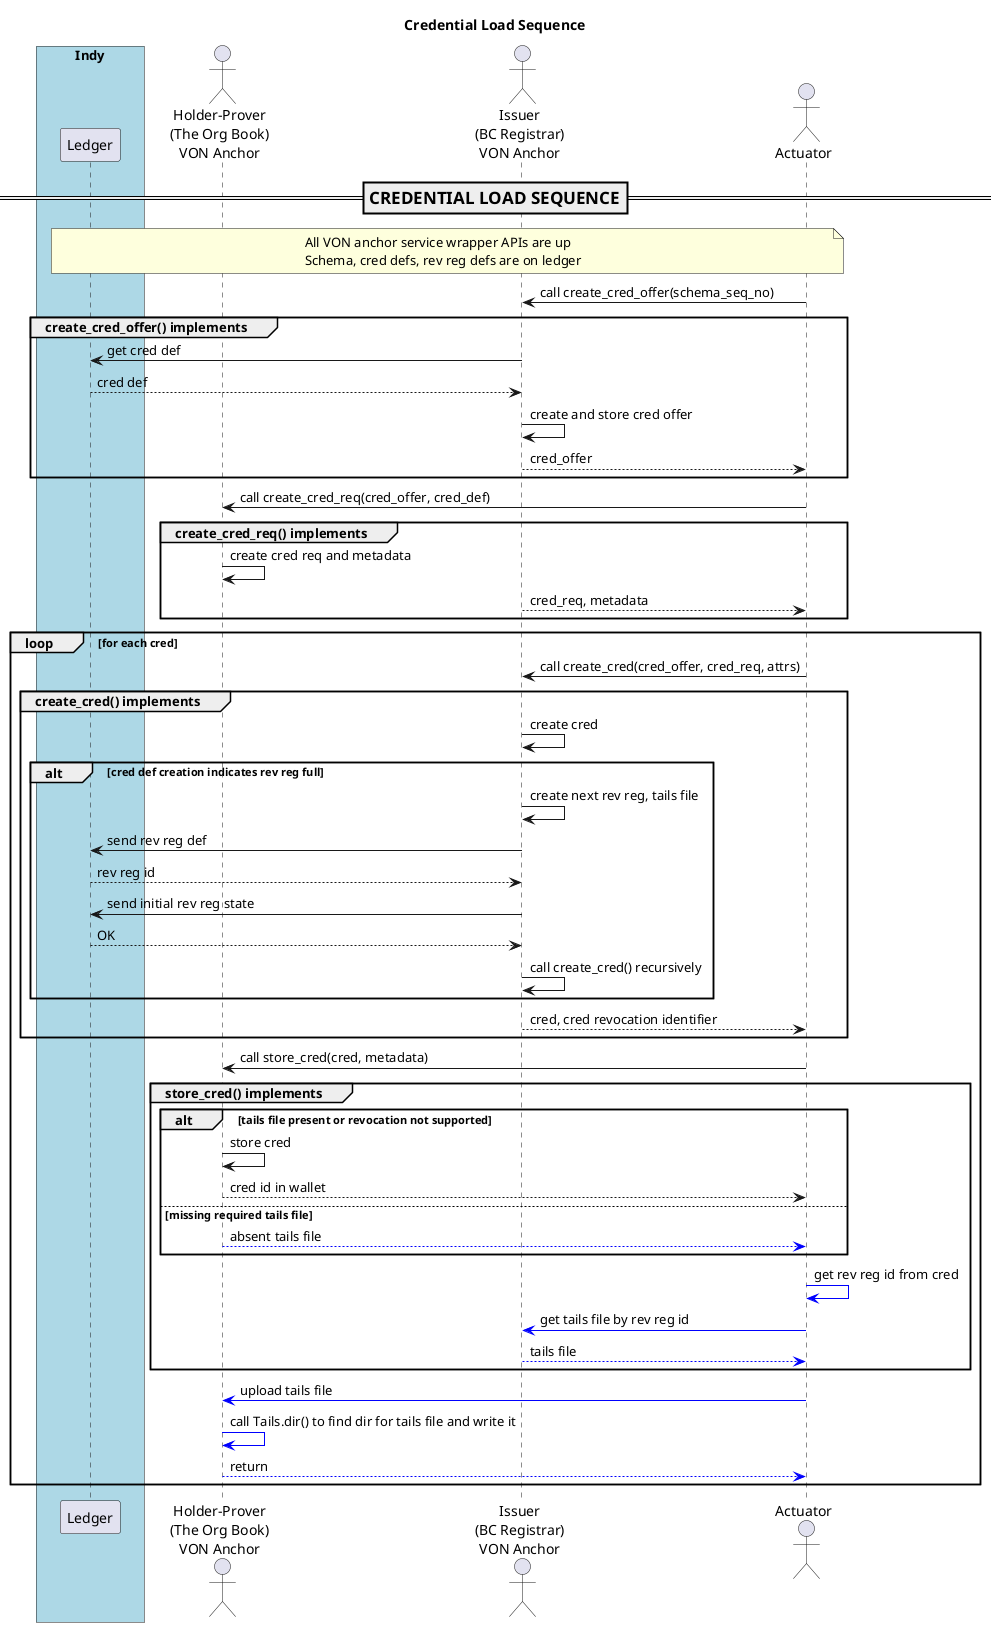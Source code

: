 @startuml
/'
Copyright 2017-2018 Government of Canada - Public Services and Procurement Canada - buyandsell.gc.ca

Licensed under the Apache License, Version 2.0 (the "License");
you may not use this file except in compliance with the License.
You may obtain a copy of the License at

http://www.apache.org/licenses/LICENSE-2.0

Unless required by applicable law or agreed to in writing, software
distributed under the License is distributed on an "AS IS" BASIS,
WITHOUT WARRANTIES OR CONDITIONS OF ANY KIND, either express or implied.
See the License for the specific language governing permissions and
limitations under the License.
'/

skinparam ParticipantPadding 20
skinparam BoxPadding 20

title Credential Load Sequence

box "Indy" #LightBlue
    participant "Ledger" as ledger
endbox

actor "Holder-Prover\n(The Org Book)\nVON Anchor" as oban
actor "Issuer\n(BC Registrar)\nVON Anchor" as bcran
actor "Actuator" as ator

=== CREDENTIAL LOAD SEQUENCE ==

note over ledger, ator
    All VON anchor service wrapper APIs are up
    Schema, cred defs, rev reg defs are on ledger
endnote

ator -> bcran: call create_cred_offer(schema_seq_no)
group create_cred_offer() implements
    bcran -> ledger: get cred def
    ledger --> bcran: cred def
    bcran -> bcran: create and store cred offer
    bcran --> ator: cred_offer
end

ator -> oban: call create_cred_req(cred_offer, cred_def)
group create_cred_req() implements
    oban -> oban: create cred req and metadata
    bcran --> ator: cred_req, metadata
end

loop for each cred
    ator -> bcran: call create_cred(cred_offer, cred_req, attrs)
    group create_cred() implements
        bcran -> bcran: create cred
        alt cred def creation indicates rev reg full
            bcran -> bcran: create next rev reg, tails file
            bcran -> ledger: send rev reg def
            ledger --> bcran: rev reg id
            bcran -> ledger: send initial rev reg state
            ledger --> bcran: OK
            bcran -> bcran: call create_cred() recursively
        end
        bcran --> ator: cred, cred revocation identifier
    end

    ator -> oban: call store_cred(cred, metadata)
    group store_cred() implements
        alt tails file present or revocation not supported
            oban -> oban: store cred
            oban --> ator: cred id in wallet
        else missing required tails file
            oban -[#blue]-> ator: absent tails file
        end
        ator -[#blue]> ator: get rev reg id from cred
        ator -[#blue]> bcran: get tails file by rev reg id
        bcran -[#blue]-> ator: tails file
    end
    ator -[#blue]> oban: upload tails file
    oban -[#blue]> oban: call Tails.dir() to find dir for tails file and write it
    oban -[#blue]-> ator: return
end

@enduml
